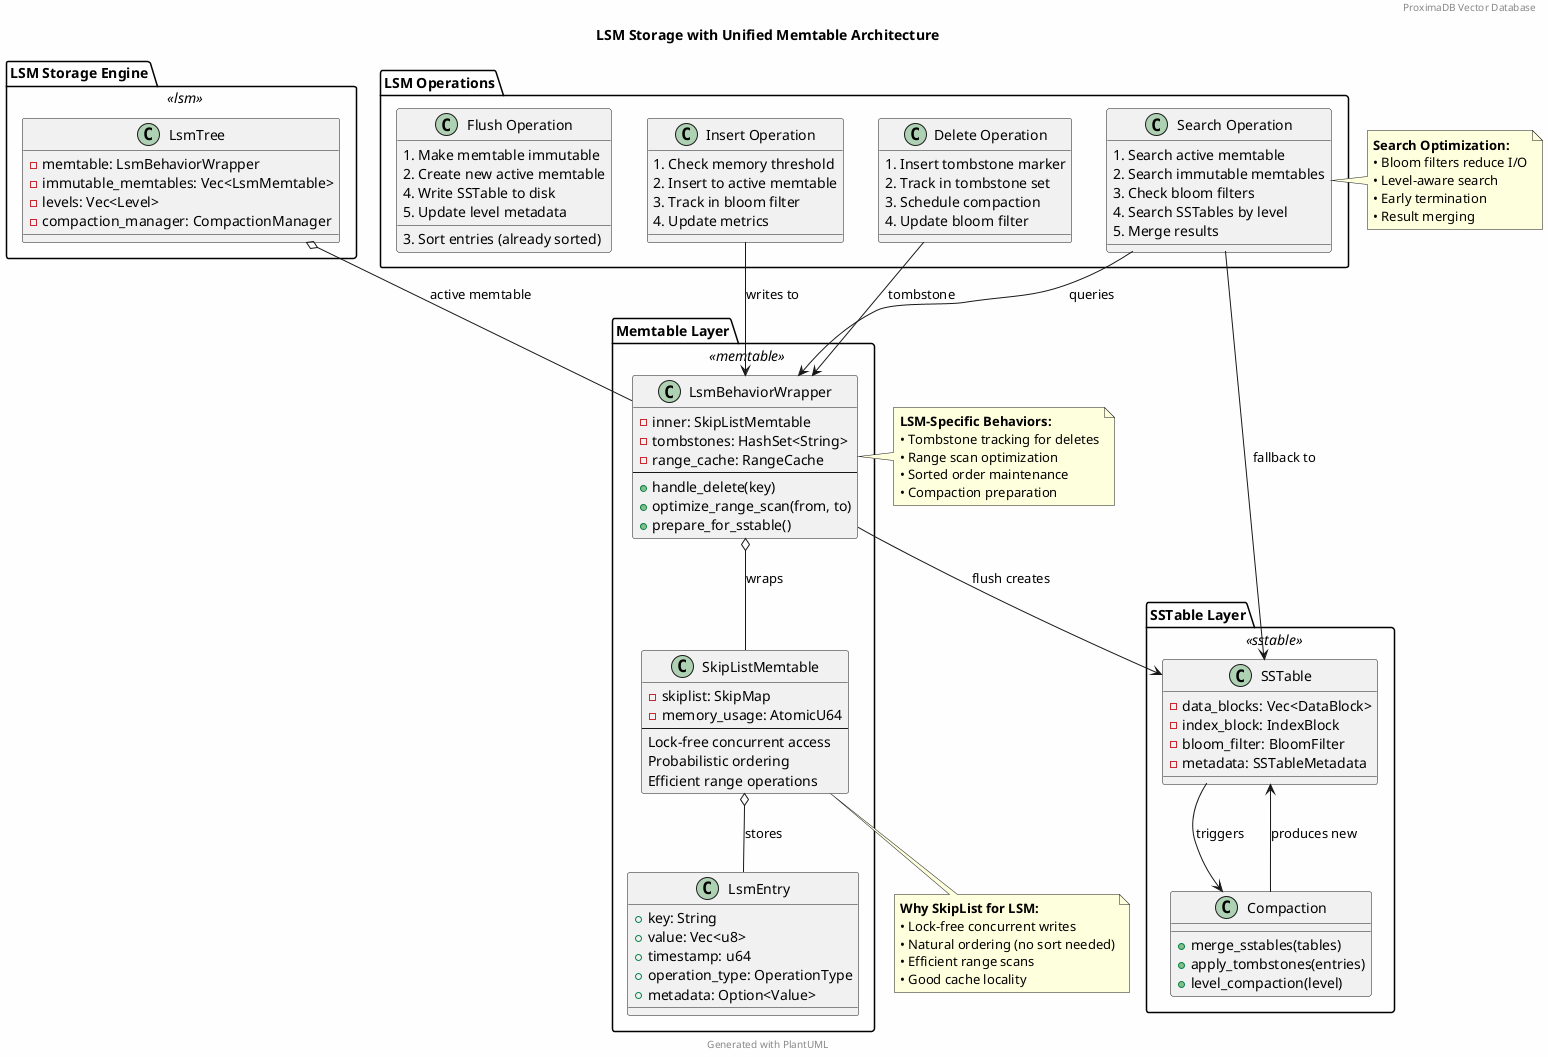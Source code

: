 @startuml LSM_Memtable_Architecture
skinparam backgroundColor #FEFEFE
skinparam component {
    BackgroundColor<<lsm>> LightBlue
    BackgroundColor<<memtable>> LightGreen
    BackgroundColor<<sstable>> LightYellow
}

title LSM Storage with Unified Memtable Architecture
header ProximaDB Vector Database
footer Generated with PlantUML

package "LSM Storage Engine" <<lsm>> {
    class "LsmTree" as LSM {
        - memtable: LsmBehaviorWrapper
        - immutable_memtables: Vec<LsmMemtable>
        - levels: Vec<Level>
        - compaction_manager: CompactionManager
    }
}

package "Memtable Layer" <<memtable>> {
    class "LsmBehaviorWrapper" as LsmWrapper {
        - inner: SkipListMemtable
        - tombstones: HashSet<String>
        - range_cache: RangeCache
        --
        + handle_delete(key)
        + optimize_range_scan(from, to)
        + prepare_for_sstable()
    }
    
    class "SkipListMemtable" as SkipList {
        - skiplist: SkipMap
        - memory_usage: AtomicU64
        --
        Lock-free concurrent access
        Probabilistic ordering
        Efficient range operations
    }
    
    class "LsmEntry" as Entry {
        + key: String
        + value: Vec<u8>
        + timestamp: u64
        + operation_type: OperationType
        + metadata: Option<Value>
    }
}

package "SSTable Layer" <<sstable>> {
    class "SSTable" as SST {
        - data_blocks: Vec<DataBlock>
        - index_block: IndexBlock
        - bloom_filter: BloomFilter
        - metadata: SSTableMetadata
    }
    
    class "Compaction" as Compact {
        + merge_sstables(tables)
        + apply_tombstones(entries)
        + level_compaction(level)
    }
}

package "LSM Operations" {
    class "Insert Operation" as Insert {
        1. Check memory threshold
        2. Insert to active memtable
        3. Track in bloom filter
        4. Update metrics
    }
    
    class "Delete Operation" as Delete {
        1. Insert tombstone marker
        2. Track in tombstone set
        3. Schedule compaction
        4. Update bloom filter
    }
    
    class "Search Operation" as Search {
        1. Search active memtable
        2. Search immutable memtables
        3. Check bloom filters
        4. Search SSTables by level
        5. Merge results
    }
    
    class "Flush Operation" as Flush {
        1. Make memtable immutable
        2. Create new active memtable
        3. Sort entries (already sorted)
        4. Write SSTable to disk
        5. Update level metadata
    }
}

' Architecture relationships
LSM o-- LsmWrapper : "active memtable"
LsmWrapper o-- SkipList : "wraps"
SkipList o-- Entry : "stores"

' Flow relationships
Insert --> LsmWrapper : writes to
Delete --> LsmWrapper : tombstone
Search --> LsmWrapper : queries
Search --> SST : fallback to

' Flush flow
LsmWrapper --> SST : flush creates
SST --> Compact : triggers

' Compaction
Compact --> SST : produces new

note right of LsmWrapper
    **LSM-Specific Behaviors:**
    • Tombstone tracking for deletes
    • Range scan optimization
    • Sorted order maintenance
    • Compaction preparation
end note

note bottom of SkipList
    **Why SkipList for LSM:**
    • Lock-free concurrent writes
    • Natural ordering (no sort needed)
    • Efficient range scans
    • Good cache locality
end note

note right of Search
    **Search Optimization:**
    • Bloom filters reduce I/O
    • Level-aware search
    • Early termination
    • Result merging
end note

@enduml
